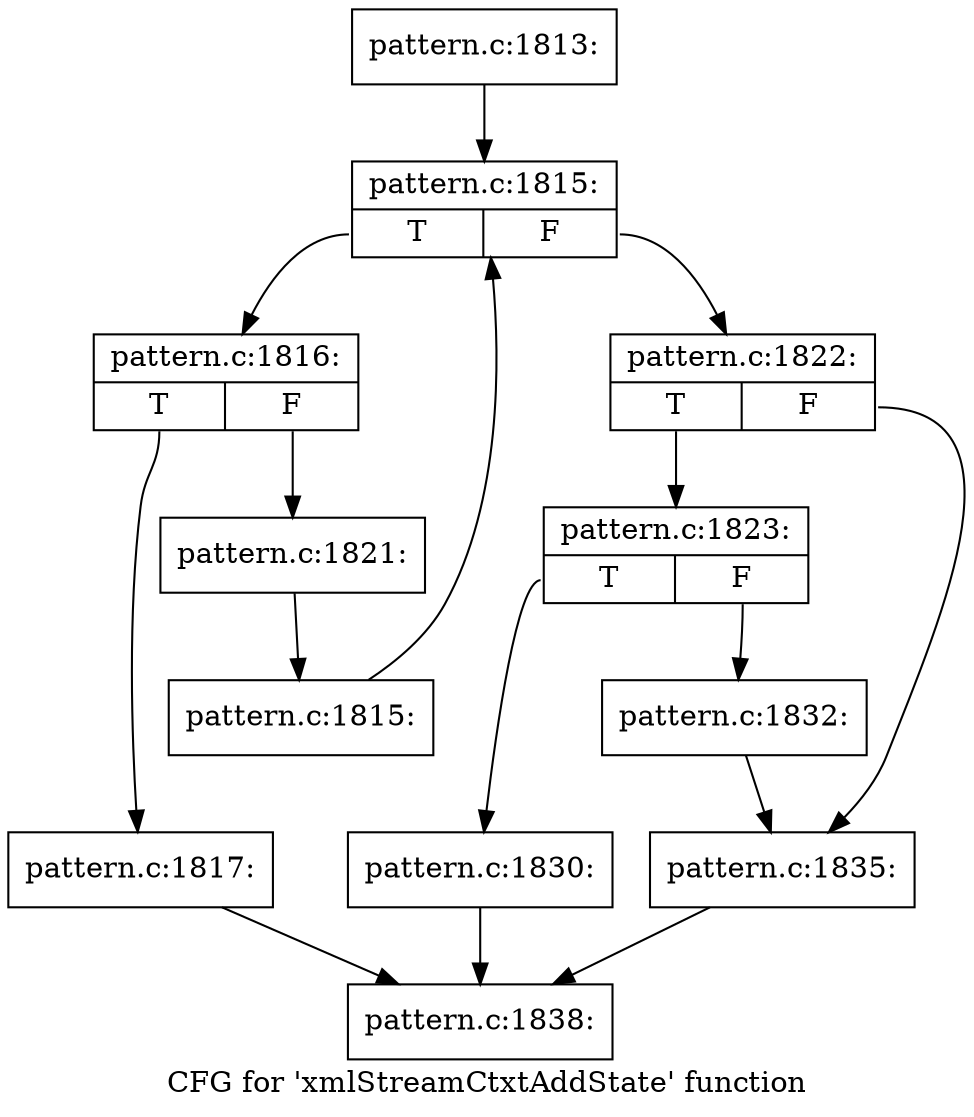 digraph "CFG for 'xmlStreamCtxtAddState' function" {
	label="CFG for 'xmlStreamCtxtAddState' function";

	Node0x465c4e0 [shape=record,label="{pattern.c:1813:}"];
	Node0x465c4e0 -> Node0x46889b0;
	Node0x46889b0 [shape=record,label="{pattern.c:1815:|{<s0>T|<s1>F}}"];
	Node0x46889b0:s0 -> Node0x4688c90;
	Node0x46889b0:s1 -> Node0x4688810;
	Node0x4688c90 [shape=record,label="{pattern.c:1816:|{<s0>T|<s1>F}}"];
	Node0x4688c90:s0 -> Node0x4689160;
	Node0x4688c90:s1 -> Node0x46891b0;
	Node0x4689160 [shape=record,label="{pattern.c:1817:}"];
	Node0x4689160 -> Node0x4668110;
	Node0x46891b0 [shape=record,label="{pattern.c:1821:}"];
	Node0x46891b0 -> Node0x4688c00;
	Node0x4688c00 [shape=record,label="{pattern.c:1815:}"];
	Node0x4688c00 -> Node0x46889b0;
	Node0x4688810 [shape=record,label="{pattern.c:1822:|{<s0>T|<s1>F}}"];
	Node0x4688810:s0 -> Node0x468a930;
	Node0x4688810:s1 -> Node0x468a980;
	Node0x468a930 [shape=record,label="{pattern.c:1823:|{<s0>T|<s1>F}}"];
	Node0x468a930:s0 -> Node0x468cca0;
	Node0x468a930:s1 -> Node0x468ccf0;
	Node0x468cca0 [shape=record,label="{pattern.c:1830:}"];
	Node0x468cca0 -> Node0x4668110;
	Node0x468ccf0 [shape=record,label="{pattern.c:1832:}"];
	Node0x468ccf0 -> Node0x468a980;
	Node0x468a980 [shape=record,label="{pattern.c:1835:}"];
	Node0x468a980 -> Node0x4668110;
	Node0x4668110 [shape=record,label="{pattern.c:1838:}"];
}
